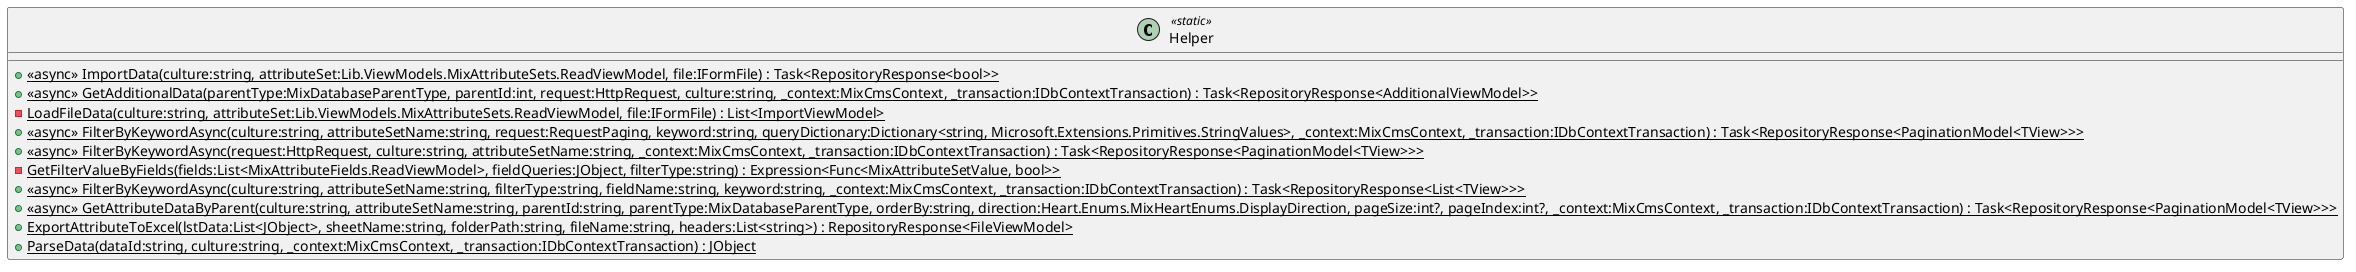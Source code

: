 @startuml
class Helper <<static>> {
    + {static} <<async>> ImportData(culture:string, attributeSet:Lib.ViewModels.MixAttributeSets.ReadViewModel, file:IFormFile) : Task<RepositoryResponse<bool>>
    + {static} <<async>> GetAdditionalData(parentType:MixDatabaseParentType, parentId:int, request:HttpRequest, culture:string, _context:MixCmsContext, _transaction:IDbContextTransaction) : Task<RepositoryResponse<AdditionalViewModel>>
    - {static} LoadFileData(culture:string, attributeSet:Lib.ViewModels.MixAttributeSets.ReadViewModel, file:IFormFile) : List<ImportViewModel>
    + {static} <<async>> FilterByKeywordAsync(culture:string, attributeSetName:string, request:RequestPaging, keyword:string, queryDictionary:Dictionary<string, Microsoft.Extensions.Primitives.StringValues>, _context:MixCmsContext, _transaction:IDbContextTransaction) : Task<RepositoryResponse<PaginationModel<TView>>>
    + {static} <<async>> FilterByKeywordAsync(request:HttpRequest, culture:string, attributeSetName:string, _context:MixCmsContext, _transaction:IDbContextTransaction) : Task<RepositoryResponse<PaginationModel<TView>>>
    - {static} GetFilterValueByFields(fields:List<MixAttributeFields.ReadViewModel>, fieldQueries:JObject, filterType:string) : Expression<Func<MixAttributeSetValue, bool>>
    + {static} <<async>> FilterByKeywordAsync(culture:string, attributeSetName:string, filterType:string, fieldName:string, keyword:string, _context:MixCmsContext, _transaction:IDbContextTransaction) : Task<RepositoryResponse<List<TView>>>
    + {static} <<async>> GetAttributeDataByParent(culture:string, attributeSetName:string, parentId:string, parentType:MixDatabaseParentType, orderBy:string, direction:Heart.Enums.MixHeartEnums.DisplayDirection, pageSize:int?, pageIndex:int?, _context:MixCmsContext, _transaction:IDbContextTransaction) : Task<RepositoryResponse<PaginationModel<TView>>>
    + {static} ExportAttributeToExcel(lstData:List<JObject>, sheetName:string, folderPath:string, fileName:string, headers:List<string>) : RepositoryResponse<FileViewModel>
    + {static} ParseData(dataId:string, culture:string, _context:MixCmsContext, _transaction:IDbContextTransaction) : JObject
}
@enduml
